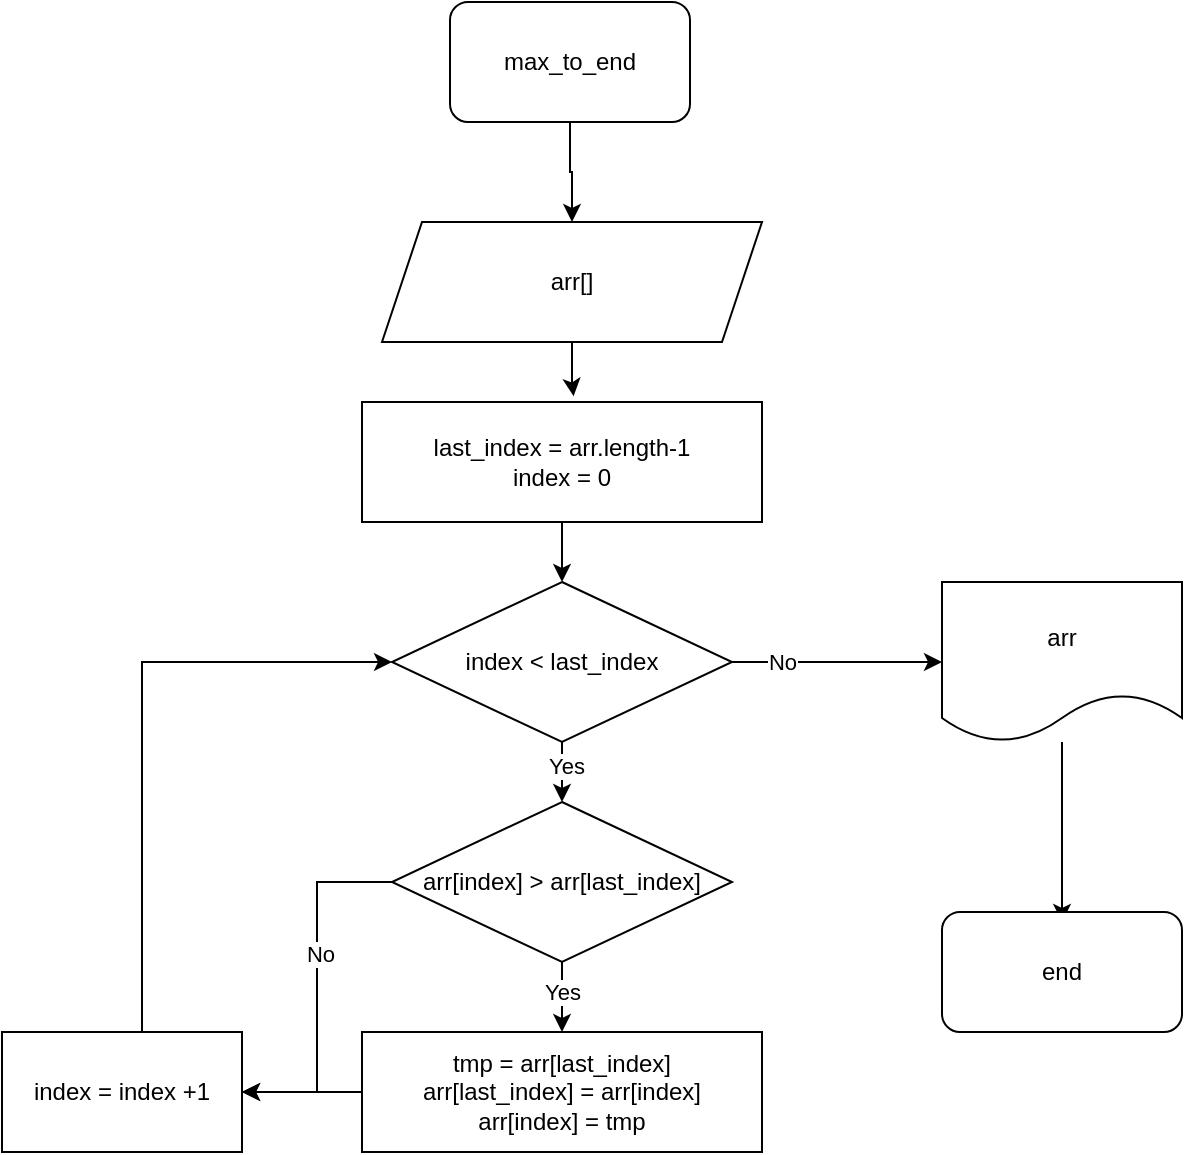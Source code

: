 <mxfile version="21.6.8" type="device">
  <diagram name="Страница — 1" id="L49N8Cmz5H1TkfE_jQOs">
    <mxGraphModel dx="956" dy="529" grid="1" gridSize="10" guides="1" tooltips="1" connect="1" arrows="1" fold="1" page="1" pageScale="1" pageWidth="827" pageHeight="1169" math="0" shadow="0">
      <root>
        <mxCell id="0" />
        <mxCell id="1" parent="0" />
        <mxCell id="rXd6ZdkgUhDu2Mj4XO8n-8" value="" style="edgeStyle=orthogonalEdgeStyle;rounded=0;orthogonalLoop=1;jettySize=auto;html=1;" edge="1" parent="1" source="rXd6ZdkgUhDu2Mj4XO8n-1" target="rXd6ZdkgUhDu2Mj4XO8n-2">
          <mxGeometry relative="1" as="geometry" />
        </mxCell>
        <mxCell id="rXd6ZdkgUhDu2Mj4XO8n-1" value="max_to_end" style="rounded=1;whiteSpace=wrap;html=1;" vertex="1" parent="1">
          <mxGeometry x="354" y="40" width="120" height="60" as="geometry" />
        </mxCell>
        <mxCell id="rXd6ZdkgUhDu2Mj4XO8n-14" style="edgeStyle=orthogonalEdgeStyle;rounded=0;orthogonalLoop=1;jettySize=auto;html=1;entryX=0.529;entryY=-0.048;entryDx=0;entryDy=0;entryPerimeter=0;" edge="1" parent="1" source="rXd6ZdkgUhDu2Mj4XO8n-2" target="rXd6ZdkgUhDu2Mj4XO8n-3">
          <mxGeometry relative="1" as="geometry" />
        </mxCell>
        <mxCell id="rXd6ZdkgUhDu2Mj4XO8n-2" value="arr[]" style="shape=parallelogram;perimeter=parallelogramPerimeter;whiteSpace=wrap;html=1;fixedSize=1;" vertex="1" parent="1">
          <mxGeometry x="320" y="150" width="190" height="60" as="geometry" />
        </mxCell>
        <mxCell id="rXd6ZdkgUhDu2Mj4XO8n-15" style="edgeStyle=orthogonalEdgeStyle;rounded=0;orthogonalLoop=1;jettySize=auto;html=1;entryX=0.5;entryY=0;entryDx=0;entryDy=0;" edge="1" parent="1" source="rXd6ZdkgUhDu2Mj4XO8n-3" target="rXd6ZdkgUhDu2Mj4XO8n-4">
          <mxGeometry relative="1" as="geometry" />
        </mxCell>
        <mxCell id="rXd6ZdkgUhDu2Mj4XO8n-3" value="last_index = arr.length-1&lt;br&gt;index = 0" style="rounded=0;whiteSpace=wrap;html=1;" vertex="1" parent="1">
          <mxGeometry x="310" y="240" width="200" height="60" as="geometry" />
        </mxCell>
        <mxCell id="rXd6ZdkgUhDu2Mj4XO8n-16" style="edgeStyle=orthogonalEdgeStyle;rounded=0;orthogonalLoop=1;jettySize=auto;html=1;entryX=0.5;entryY=0;entryDx=0;entryDy=0;" edge="1" parent="1" source="rXd6ZdkgUhDu2Mj4XO8n-4" target="rXd6ZdkgUhDu2Mj4XO8n-5">
          <mxGeometry relative="1" as="geometry" />
        </mxCell>
        <mxCell id="rXd6ZdkgUhDu2Mj4XO8n-25" value="Yes" style="edgeLabel;html=1;align=center;verticalAlign=middle;resizable=0;points=[];" vertex="1" connectable="0" parent="rXd6ZdkgUhDu2Mj4XO8n-16">
          <mxGeometry x="0.251" y="2" relative="1" as="geometry">
            <mxPoint as="offset" />
          </mxGeometry>
        </mxCell>
        <mxCell id="rXd6ZdkgUhDu2Mj4XO8n-22" style="edgeStyle=orthogonalEdgeStyle;rounded=0;orthogonalLoop=1;jettySize=auto;html=1;entryX=0;entryY=0.5;entryDx=0;entryDy=0;" edge="1" parent="1" source="rXd6ZdkgUhDu2Mj4XO8n-4" target="rXd6ZdkgUhDu2Mj4XO8n-20">
          <mxGeometry relative="1" as="geometry" />
        </mxCell>
        <mxCell id="rXd6ZdkgUhDu2Mj4XO8n-26" value="No" style="edgeLabel;html=1;align=center;verticalAlign=middle;resizable=0;points=[];" vertex="1" connectable="0" parent="rXd6ZdkgUhDu2Mj4XO8n-22">
          <mxGeometry x="-0.526" relative="1" as="geometry">
            <mxPoint as="offset" />
          </mxGeometry>
        </mxCell>
        <mxCell id="rXd6ZdkgUhDu2Mj4XO8n-4" value="index &amp;lt; last_index" style="rhombus;whiteSpace=wrap;html=1;" vertex="1" parent="1">
          <mxGeometry x="325" y="330" width="170" height="80" as="geometry" />
        </mxCell>
        <mxCell id="rXd6ZdkgUhDu2Mj4XO8n-17" style="edgeStyle=orthogonalEdgeStyle;rounded=0;orthogonalLoop=1;jettySize=auto;html=1;entryX=0.5;entryY=0;entryDx=0;entryDy=0;" edge="1" parent="1" source="rXd6ZdkgUhDu2Mj4XO8n-5" target="rXd6ZdkgUhDu2Mj4XO8n-6">
          <mxGeometry relative="1" as="geometry" />
        </mxCell>
        <mxCell id="rXd6ZdkgUhDu2Mj4XO8n-27" value="Yes" style="edgeLabel;html=1;align=center;verticalAlign=middle;resizable=0;points=[];" vertex="1" connectable="0" parent="rXd6ZdkgUhDu2Mj4XO8n-17">
          <mxGeometry x="0.113" relative="1" as="geometry">
            <mxPoint as="offset" />
          </mxGeometry>
        </mxCell>
        <mxCell id="rXd6ZdkgUhDu2Mj4XO8n-21" style="edgeStyle=orthogonalEdgeStyle;rounded=0;orthogonalLoop=1;jettySize=auto;html=1;entryX=1;entryY=0.5;entryDx=0;entryDy=0;" edge="1" parent="1" source="rXd6ZdkgUhDu2Mj4XO8n-5" target="rXd6ZdkgUhDu2Mj4XO8n-7">
          <mxGeometry relative="1" as="geometry" />
        </mxCell>
        <mxCell id="rXd6ZdkgUhDu2Mj4XO8n-28" value="No" style="edgeLabel;html=1;align=center;verticalAlign=middle;resizable=0;points=[];" vertex="1" connectable="0" parent="rXd6ZdkgUhDu2Mj4XO8n-21">
          <mxGeometry x="-0.185" y="1" relative="1" as="geometry">
            <mxPoint as="offset" />
          </mxGeometry>
        </mxCell>
        <mxCell id="rXd6ZdkgUhDu2Mj4XO8n-5" value="arr[index] &amp;gt; arr[last_index]" style="rhombus;whiteSpace=wrap;html=1;" vertex="1" parent="1">
          <mxGeometry x="325" y="440" width="170" height="80" as="geometry" />
        </mxCell>
        <mxCell id="rXd6ZdkgUhDu2Mj4XO8n-18" style="edgeStyle=orthogonalEdgeStyle;rounded=0;orthogonalLoop=1;jettySize=auto;html=1;entryX=1;entryY=0.5;entryDx=0;entryDy=0;" edge="1" parent="1" source="rXd6ZdkgUhDu2Mj4XO8n-6" target="rXd6ZdkgUhDu2Mj4XO8n-7">
          <mxGeometry relative="1" as="geometry" />
        </mxCell>
        <mxCell id="rXd6ZdkgUhDu2Mj4XO8n-6" value="tmp = arr[last_index]&lt;br&gt;arr[last_index] = arr[index]&lt;br&gt;arr[index] = tmp" style="rounded=0;whiteSpace=wrap;html=1;" vertex="1" parent="1">
          <mxGeometry x="310" y="555" width="200" height="60" as="geometry" />
        </mxCell>
        <mxCell id="rXd6ZdkgUhDu2Mj4XO8n-19" style="edgeStyle=orthogonalEdgeStyle;rounded=0;orthogonalLoop=1;jettySize=auto;html=1;entryX=0;entryY=0.5;entryDx=0;entryDy=0;" edge="1" parent="1" source="rXd6ZdkgUhDu2Mj4XO8n-7" target="rXd6ZdkgUhDu2Mj4XO8n-4">
          <mxGeometry relative="1" as="geometry">
            <Array as="points">
              <mxPoint x="200" y="370" />
            </Array>
          </mxGeometry>
        </mxCell>
        <mxCell id="rXd6ZdkgUhDu2Mj4XO8n-7" value="index = index +1" style="rounded=0;whiteSpace=wrap;html=1;" vertex="1" parent="1">
          <mxGeometry x="130" y="555" width="120" height="60" as="geometry" />
        </mxCell>
        <mxCell id="rXd6ZdkgUhDu2Mj4XO8n-24" style="edgeStyle=orthogonalEdgeStyle;rounded=0;orthogonalLoop=1;jettySize=auto;html=1;entryX=0.5;entryY=0.083;entryDx=0;entryDy=0;entryPerimeter=0;" edge="1" parent="1" source="rXd6ZdkgUhDu2Mj4XO8n-20" target="rXd6ZdkgUhDu2Mj4XO8n-23">
          <mxGeometry relative="1" as="geometry" />
        </mxCell>
        <mxCell id="rXd6ZdkgUhDu2Mj4XO8n-20" value="arr" style="shape=document;whiteSpace=wrap;html=1;boundedLbl=1;" vertex="1" parent="1">
          <mxGeometry x="600" y="330" width="120" height="80" as="geometry" />
        </mxCell>
        <mxCell id="rXd6ZdkgUhDu2Mj4XO8n-23" value="end" style="rounded=1;whiteSpace=wrap;html=1;" vertex="1" parent="1">
          <mxGeometry x="600" y="495" width="120" height="60" as="geometry" />
        </mxCell>
      </root>
    </mxGraphModel>
  </diagram>
</mxfile>
